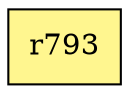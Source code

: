 digraph G {
rankdir=BT;ranksep="2.0";
"r793" [shape=record,fillcolor=khaki1,style=filled,label="{r793}"];
}
